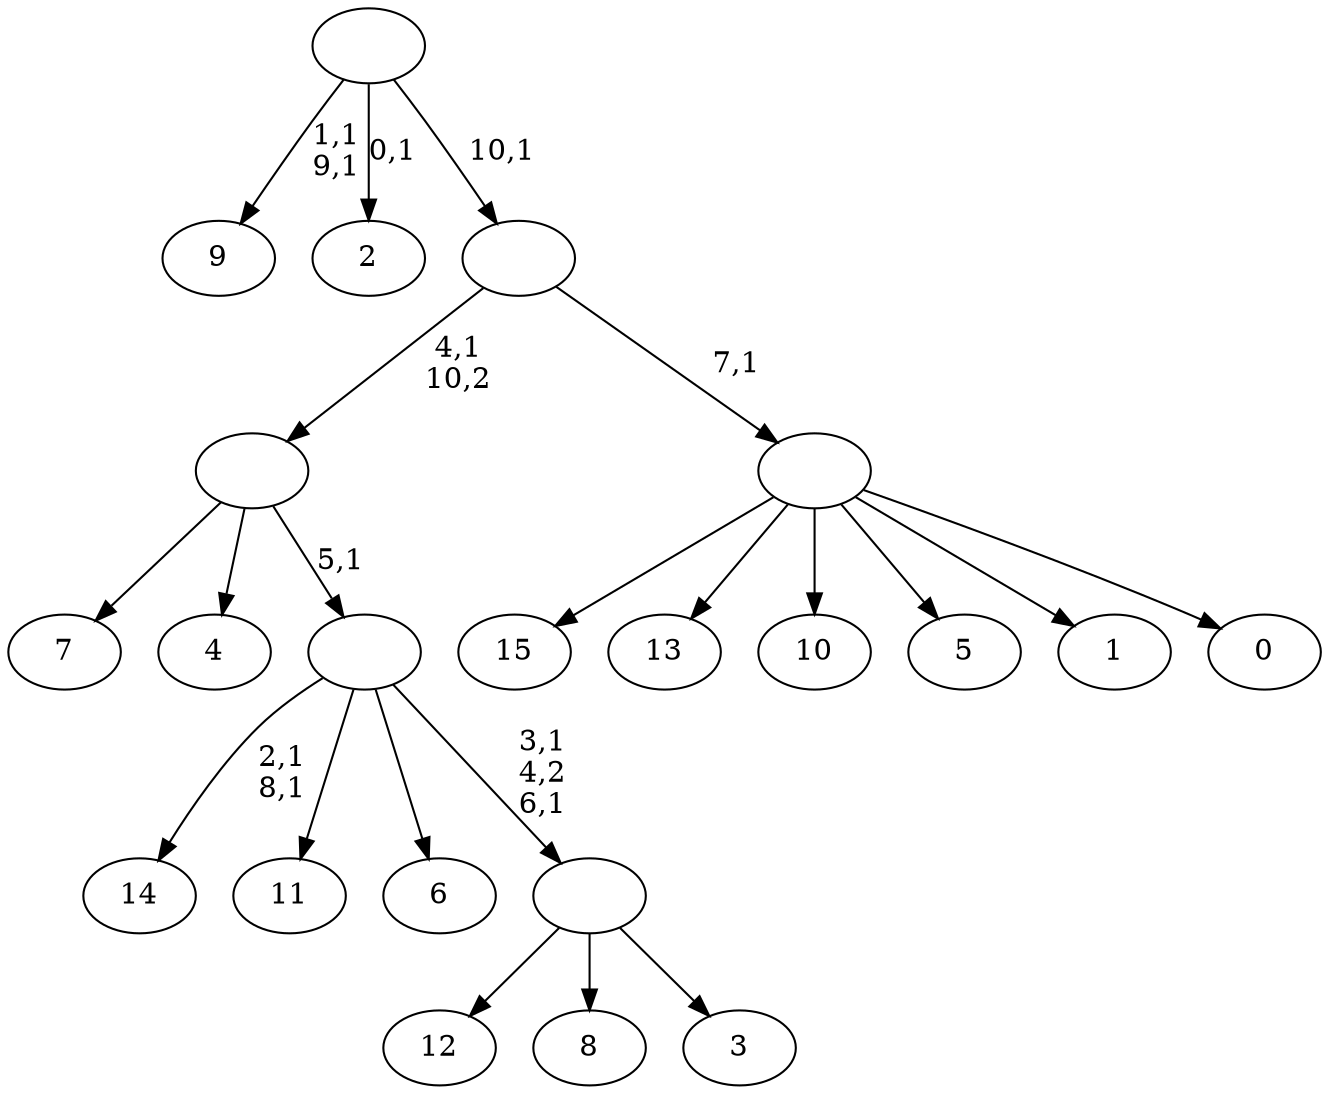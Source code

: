 digraph T {
	27 [label="15"]
	26 [label="14"]
	23 [label="13"]
	22 [label="12"]
	21 [label="11"]
	20 [label="10"]
	19 [label="9"]
	16 [label="8"]
	15 [label="7"]
	14 [label="6"]
	13 [label="5"]
	12 [label="4"]
	11 [label="3"]
	10 [label=""]
	8 [label=""]
	7 [label=""]
	6 [label="2"]
	4 [label="1"]
	3 [label="0"]
	2 [label=""]
	1 [label=""]
	0 [label=""]
	10 -> 22 [label=""]
	10 -> 16 [label=""]
	10 -> 11 [label=""]
	8 -> 10 [label="3,1\n4,2\n6,1"]
	8 -> 26 [label="2,1\n8,1"]
	8 -> 21 [label=""]
	8 -> 14 [label=""]
	7 -> 15 [label=""]
	7 -> 12 [label=""]
	7 -> 8 [label="5,1"]
	2 -> 27 [label=""]
	2 -> 23 [label=""]
	2 -> 20 [label=""]
	2 -> 13 [label=""]
	2 -> 4 [label=""]
	2 -> 3 [label=""]
	1 -> 7 [label="4,1\n10,2"]
	1 -> 2 [label="7,1"]
	0 -> 6 [label="0,1"]
	0 -> 19 [label="1,1\n9,1"]
	0 -> 1 [label="10,1"]
}

